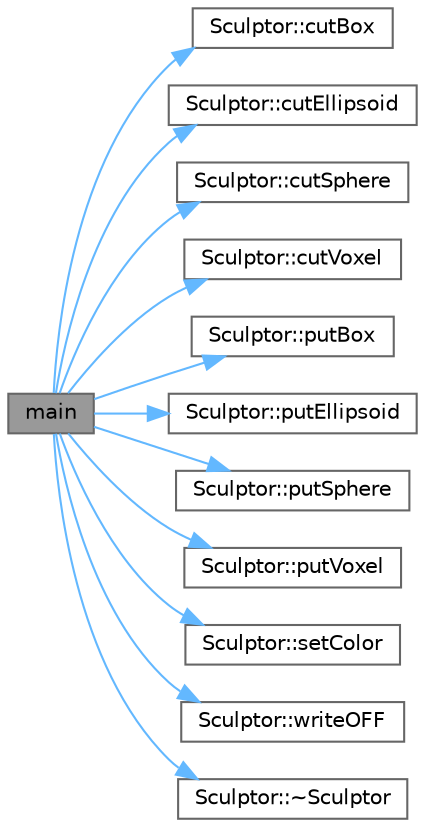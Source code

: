 digraph "main"
{
 // LATEX_PDF_SIZE
  bgcolor="transparent";
  edge [fontname=Helvetica,fontsize=10,labelfontname=Helvetica,labelfontsize=10];
  node [fontname=Helvetica,fontsize=10,shape=box,height=0.2,width=0.4];
  rankdir="LR";
  Node1 [id="Node000001",label="main",height=0.2,width=0.4,color="gray40", fillcolor="grey60", style="filled", fontcolor="black",tooltip=" "];
  Node1 -> Node2 [id="edge1_Node000001_Node000002",color="steelblue1",style="solid",tooltip=" "];
  Node2 [id="Node000002",label="Sculptor::cutBox",height=0.2,width=0.4,color="grey40", fillcolor="white", style="filled",URL="$class_sculptor.html#aa84a1b12b09e9e103fc8d78f8d1bc00f",tooltip=" "];
  Node1 -> Node3 [id="edge2_Node000001_Node000003",color="steelblue1",style="solid",tooltip=" "];
  Node3 [id="Node000003",label="Sculptor::cutEllipsoid",height=0.2,width=0.4,color="grey40", fillcolor="white", style="filled",URL="$class_sculptor.html#a18d2922c111c4c13653ee07d878151ad",tooltip=" "];
  Node1 -> Node4 [id="edge3_Node000001_Node000004",color="steelblue1",style="solid",tooltip=" "];
  Node4 [id="Node000004",label="Sculptor::cutSphere",height=0.2,width=0.4,color="grey40", fillcolor="white", style="filled",URL="$class_sculptor.html#a67ab8c0ba5116adb8af1d01ad373ac15",tooltip=" "];
  Node1 -> Node5 [id="edge4_Node000001_Node000005",color="steelblue1",style="solid",tooltip=" "];
  Node5 [id="Node000005",label="Sculptor::cutVoxel",height=0.2,width=0.4,color="grey40", fillcolor="white", style="filled",URL="$class_sculptor.html#a06d641ef19a86447e1b2791a9f46ec7f",tooltip=" "];
  Node1 -> Node6 [id="edge5_Node000001_Node000006",color="steelblue1",style="solid",tooltip=" "];
  Node6 [id="Node000006",label="Sculptor::putBox",height=0.2,width=0.4,color="grey40", fillcolor="white", style="filled",URL="$class_sculptor.html#a311ad7a0fb83fc67ac1f378be8e99fe1",tooltip=" "];
  Node1 -> Node7 [id="edge6_Node000001_Node000007",color="steelblue1",style="solid",tooltip=" "];
  Node7 [id="Node000007",label="Sculptor::putEllipsoid",height=0.2,width=0.4,color="grey40", fillcolor="white", style="filled",URL="$class_sculptor.html#a093615b0c2b9b3a17a56300b9b939f39",tooltip=" "];
  Node1 -> Node8 [id="edge7_Node000001_Node000008",color="steelblue1",style="solid",tooltip=" "];
  Node8 [id="Node000008",label="Sculptor::putSphere",height=0.2,width=0.4,color="grey40", fillcolor="white", style="filled",URL="$class_sculptor.html#a794a2b6ee8fc8098fd6150cb46101fc6",tooltip=" "];
  Node1 -> Node9 [id="edge8_Node000001_Node000009",color="steelblue1",style="solid",tooltip=" "];
  Node9 [id="Node000009",label="Sculptor::putVoxel",height=0.2,width=0.4,color="grey40", fillcolor="white", style="filled",URL="$class_sculptor.html#a5cf733d88cfeddf4e6df35da4d75dd41",tooltip=" "];
  Node1 -> Node10 [id="edge9_Node000001_Node000010",color="steelblue1",style="solid",tooltip=" "];
  Node10 [id="Node000010",label="Sculptor::setColor",height=0.2,width=0.4,color="grey40", fillcolor="white", style="filled",URL="$class_sculptor.html#a5723e671e073ac310b6f385a7fdc9f9f",tooltip=" "];
  Node1 -> Node11 [id="edge10_Node000001_Node000011",color="steelblue1",style="solid",tooltip=" "];
  Node11 [id="Node000011",label="Sculptor::writeOFF",height=0.2,width=0.4,color="grey40", fillcolor="white", style="filled",URL="$class_sculptor.html#a45332b63a1b239a35d634eba60319127",tooltip=" "];
  Node1 -> Node12 [id="edge11_Node000001_Node000012",color="steelblue1",style="solid",tooltip=" "];
  Node12 [id="Node000012",label="Sculptor::~Sculptor",height=0.2,width=0.4,color="grey40", fillcolor="white", style="filled",URL="$class_sculptor.html#a8f159bf97458326f16d2e238e11be7ff",tooltip=" "];
}
